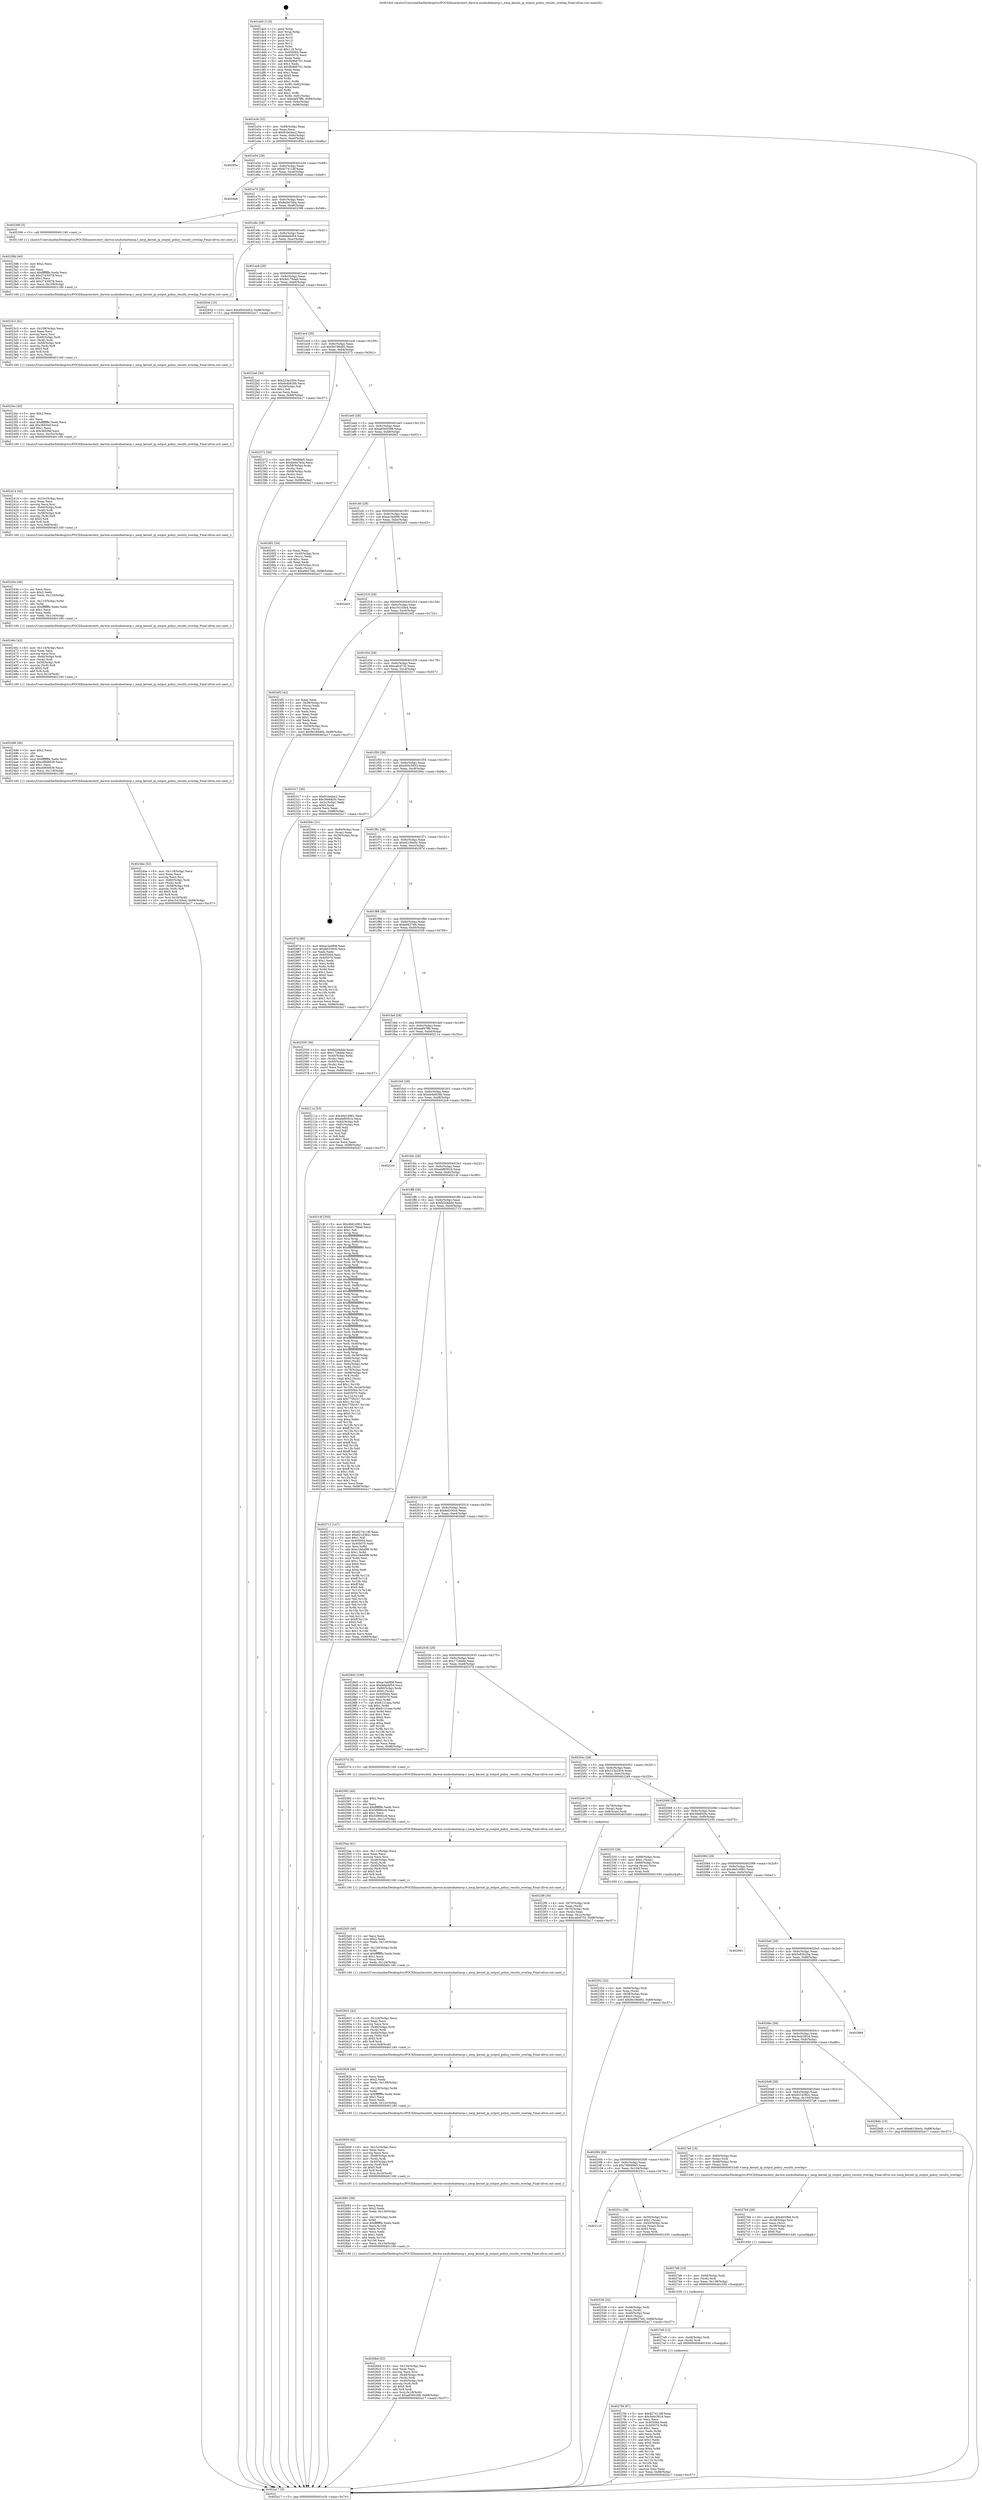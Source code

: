 digraph "0x401dc0" {
  label = "0x401dc0 (/mnt/c/Users/mathe/Desktop/tcc/POCII/binaries/extr_darwin-xnubsdnetnecp.c_necp_kernel_ip_output_policy_results_overlap_Final-ollvm.out::main(0))"
  labelloc = "t"
  node[shape=record]

  Entry [label="",width=0.3,height=0.3,shape=circle,fillcolor=black,style=filled]
  "0x401e34" [label="{
     0x401e34 [32]\l
     | [instrs]\l
     &nbsp;&nbsp;0x401e34 \<+6\>: mov -0x88(%rbp),%eax\l
     &nbsp;&nbsp;0x401e3a \<+2\>: mov %eax,%ecx\l
     &nbsp;&nbsp;0x401e3c \<+6\>: sub $0x81be4ec2,%ecx\l
     &nbsp;&nbsp;0x401e42 \<+6\>: mov %eax,-0x9c(%rbp)\l
     &nbsp;&nbsp;0x401e48 \<+6\>: mov %ecx,-0xa0(%rbp)\l
     &nbsp;&nbsp;0x401e4e \<+6\>: je 000000000040285a \<main+0xa9a\>\l
  }"]
  "0x40285a" [label="{
     0x40285a\l
  }", style=dashed]
  "0x401e54" [label="{
     0x401e54 [28]\l
     | [instrs]\l
     &nbsp;&nbsp;0x401e54 \<+5\>: jmp 0000000000401e59 \<main+0x99\>\l
     &nbsp;&nbsp;0x401e59 \<+6\>: mov -0x9c(%rbp),%eax\l
     &nbsp;&nbsp;0x401e5f \<+5\>: sub $0x8274118f,%eax\l
     &nbsp;&nbsp;0x401e64 \<+6\>: mov %eax,-0xa4(%rbp)\l
     &nbsp;&nbsp;0x401e6a \<+6\>: je 00000000004029a6 \<main+0xbe6\>\l
  }"]
  Exit [label="",width=0.3,height=0.3,shape=circle,fillcolor=black,style=filled,peripheries=2]
  "0x4029a6" [label="{
     0x4029a6\l
  }", style=dashed]
  "0x401e70" [label="{
     0x401e70 [28]\l
     | [instrs]\l
     &nbsp;&nbsp;0x401e70 \<+5\>: jmp 0000000000401e75 \<main+0xb5\>\l
     &nbsp;&nbsp;0x401e75 \<+6\>: mov -0x9c(%rbp),%eax\l
     &nbsp;&nbsp;0x401e7b \<+5\>: sub $0x8a947b0a,%eax\l
     &nbsp;&nbsp;0x401e80 \<+6\>: mov %eax,-0xa8(%rbp)\l
     &nbsp;&nbsp;0x401e86 \<+6\>: je 0000000000402396 \<main+0x5d6\>\l
  }"]
  "0x4027f4" [label="{
     0x4027f4 [87]\l
     | [instrs]\l
     &nbsp;&nbsp;0x4027f4 \<+5\>: mov $0x8274118f,%eax\l
     &nbsp;&nbsp;0x4027f9 \<+5\>: mov $0x5edc3816,%esi\l
     &nbsp;&nbsp;0x4027fe \<+2\>: xor %ecx,%ecx\l
     &nbsp;&nbsp;0x402800 \<+7\>: mov 0x405064,%edx\l
     &nbsp;&nbsp;0x402807 \<+8\>: mov 0x405070,%r8d\l
     &nbsp;&nbsp;0x40280f \<+3\>: sub $0x1,%ecx\l
     &nbsp;&nbsp;0x402812 \<+3\>: mov %edx,%r9d\l
     &nbsp;&nbsp;0x402815 \<+3\>: add %ecx,%r9d\l
     &nbsp;&nbsp;0x402818 \<+4\>: imul %r9d,%edx\l
     &nbsp;&nbsp;0x40281c \<+3\>: and $0x1,%edx\l
     &nbsp;&nbsp;0x40281f \<+3\>: cmp $0x0,%edx\l
     &nbsp;&nbsp;0x402822 \<+4\>: sete %r10b\l
     &nbsp;&nbsp;0x402826 \<+4\>: cmp $0xa,%r8d\l
     &nbsp;&nbsp;0x40282a \<+4\>: setl %r11b\l
     &nbsp;&nbsp;0x40282e \<+3\>: mov %r10b,%bl\l
     &nbsp;&nbsp;0x402831 \<+3\>: and %r11b,%bl\l
     &nbsp;&nbsp;0x402834 \<+3\>: xor %r11b,%r10b\l
     &nbsp;&nbsp;0x402837 \<+3\>: or %r10b,%bl\l
     &nbsp;&nbsp;0x40283a \<+3\>: test $0x1,%bl\l
     &nbsp;&nbsp;0x40283d \<+3\>: cmovne %esi,%eax\l
     &nbsp;&nbsp;0x402840 \<+6\>: mov %eax,-0x88(%rbp)\l
     &nbsp;&nbsp;0x402846 \<+5\>: jmp 0000000000402a17 \<main+0xc57\>\l
  }"]
  "0x402396" [label="{
     0x402396 [5]\l
     | [instrs]\l
     &nbsp;&nbsp;0x402396 \<+5\>: call 0000000000401160 \<next_i\>\l
     | [calls]\l
     &nbsp;&nbsp;0x401160 \{1\} (/mnt/c/Users/mathe/Desktop/tcc/POCII/binaries/extr_darwin-xnubsdnetnecp.c_necp_kernel_ip_output_policy_results_overlap_Final-ollvm.out::next_i)\l
  }"]
  "0x401e8c" [label="{
     0x401e8c [28]\l
     | [instrs]\l
     &nbsp;&nbsp;0x401e8c \<+5\>: jmp 0000000000401e91 \<main+0xd1\>\l
     &nbsp;&nbsp;0x401e91 \<+6\>: mov -0x9c(%rbp),%eax\l
     &nbsp;&nbsp;0x401e97 \<+5\>: sub $0x8dabbf54,%eax\l
     &nbsp;&nbsp;0x401e9c \<+6\>: mov %eax,-0xac(%rbp)\l
     &nbsp;&nbsp;0x401ea2 \<+6\>: je 000000000040293d \<main+0xb7d\>\l
  }"]
  "0x4027e8" [label="{
     0x4027e8 [12]\l
     | [instrs]\l
     &nbsp;&nbsp;0x4027e8 \<+4\>: mov -0x48(%rbp),%rdi\l
     &nbsp;&nbsp;0x4027ec \<+3\>: mov (%rdi),%rdi\l
     &nbsp;&nbsp;0x4027ef \<+5\>: call 0000000000401030 \<free@plt\>\l
     | [calls]\l
     &nbsp;&nbsp;0x401030 \{1\} (unknown)\l
  }"]
  "0x40293d" [label="{
     0x40293d [15]\l
     | [instrs]\l
     &nbsp;&nbsp;0x40293d \<+10\>: movl $0xd50c5d53,-0x88(%rbp)\l
     &nbsp;&nbsp;0x402947 \<+5\>: jmp 0000000000402a17 \<main+0xc57\>\l
  }"]
  "0x401ea8" [label="{
     0x401ea8 [28]\l
     | [instrs]\l
     &nbsp;&nbsp;0x401ea8 \<+5\>: jmp 0000000000401ead \<main+0xed\>\l
     &nbsp;&nbsp;0x401ead \<+6\>: mov -0x9c(%rbp),%eax\l
     &nbsp;&nbsp;0x401eb3 \<+5\>: sub $0x9d179dab,%eax\l
     &nbsp;&nbsp;0x401eb8 \<+6\>: mov %eax,-0xb0(%rbp)\l
     &nbsp;&nbsp;0x401ebe \<+6\>: je 00000000004022ad \<main+0x4ed\>\l
  }"]
  "0x4027d6" [label="{
     0x4027d6 [18]\l
     | [instrs]\l
     &nbsp;&nbsp;0x4027d6 \<+4\>: mov -0x60(%rbp),%rdi\l
     &nbsp;&nbsp;0x4027da \<+3\>: mov (%rdi),%rdi\l
     &nbsp;&nbsp;0x4027dd \<+6\>: mov %eax,-0x138(%rbp)\l
     &nbsp;&nbsp;0x4027e3 \<+5\>: call 0000000000401030 \<free@plt\>\l
     | [calls]\l
     &nbsp;&nbsp;0x401030 \{1\} (unknown)\l
  }"]
  "0x4022ad" [label="{
     0x4022ad [30]\l
     | [instrs]\l
     &nbsp;&nbsp;0x4022ad \<+5\>: mov $0x223a2504,%eax\l
     &nbsp;&nbsp;0x4022b2 \<+5\>: mov $0xeb4b926b,%ecx\l
     &nbsp;&nbsp;0x4022b7 \<+3\>: mov -0x2d(%rbp),%dl\l
     &nbsp;&nbsp;0x4022ba \<+3\>: test $0x1,%dl\l
     &nbsp;&nbsp;0x4022bd \<+3\>: cmovne %ecx,%eax\l
     &nbsp;&nbsp;0x4022c0 \<+6\>: mov %eax,-0x88(%rbp)\l
     &nbsp;&nbsp;0x4022c6 \<+5\>: jmp 0000000000402a17 \<main+0xc57\>\l
  }"]
  "0x401ec4" [label="{
     0x401ec4 [28]\l
     | [instrs]\l
     &nbsp;&nbsp;0x401ec4 \<+5\>: jmp 0000000000401ec9 \<main+0x109\>\l
     &nbsp;&nbsp;0x401ec9 \<+6\>: mov -0x9c(%rbp),%eax\l
     &nbsp;&nbsp;0x401ecf \<+5\>: sub $0x9e186d92,%eax\l
     &nbsp;&nbsp;0x401ed4 \<+6\>: mov %eax,-0xb4(%rbp)\l
     &nbsp;&nbsp;0x401eda \<+6\>: je 0000000000402372 \<main+0x5b2\>\l
  }"]
  "0x4027b9" [label="{
     0x4027b9 [29]\l
     | [instrs]\l
     &nbsp;&nbsp;0x4027b9 \<+10\>: movabs $0x4030b6,%rdi\l
     &nbsp;&nbsp;0x4027c3 \<+4\>: mov -0x38(%rbp),%rsi\l
     &nbsp;&nbsp;0x4027c7 \<+2\>: mov %eax,(%rsi)\l
     &nbsp;&nbsp;0x4027c9 \<+4\>: mov -0x38(%rbp),%rsi\l
     &nbsp;&nbsp;0x4027cd \<+2\>: mov (%rsi),%esi\l
     &nbsp;&nbsp;0x4027cf \<+2\>: mov $0x0,%al\l
     &nbsp;&nbsp;0x4027d1 \<+5\>: call 0000000000401040 \<printf@plt\>\l
     | [calls]\l
     &nbsp;&nbsp;0x401040 \{1\} (unknown)\l
  }"]
  "0x402372" [label="{
     0x402372 [36]\l
     | [instrs]\l
     &nbsp;&nbsp;0x402372 \<+5\>: mov $0x796689e5,%eax\l
     &nbsp;&nbsp;0x402377 \<+5\>: mov $0x8a947b0a,%ecx\l
     &nbsp;&nbsp;0x40237c \<+4\>: mov -0x58(%rbp),%rdx\l
     &nbsp;&nbsp;0x402380 \<+2\>: mov (%rdx),%esi\l
     &nbsp;&nbsp;0x402382 \<+4\>: mov -0x68(%rbp),%rdx\l
     &nbsp;&nbsp;0x402386 \<+2\>: cmp (%rdx),%esi\l
     &nbsp;&nbsp;0x402388 \<+3\>: cmovl %ecx,%eax\l
     &nbsp;&nbsp;0x40238b \<+6\>: mov %eax,-0x88(%rbp)\l
     &nbsp;&nbsp;0x402391 \<+5\>: jmp 0000000000402a17 \<main+0xc57\>\l
  }"]
  "0x401ee0" [label="{
     0x401ee0 [28]\l
     | [instrs]\l
     &nbsp;&nbsp;0x401ee0 \<+5\>: jmp 0000000000401ee5 \<main+0x125\>\l
     &nbsp;&nbsp;0x401ee5 \<+6\>: mov -0x9c(%rbp),%eax\l
     &nbsp;&nbsp;0x401eeb \<+5\>: sub $0xa6560288,%eax\l
     &nbsp;&nbsp;0x401ef0 \<+6\>: mov %eax,-0xb8(%rbp)\l
     &nbsp;&nbsp;0x401ef6 \<+6\>: je 00000000004026f1 \<main+0x931\>\l
  }"]
  "0x4026bd" [label="{
     0x4026bd [52]\l
     | [instrs]\l
     &nbsp;&nbsp;0x4026bd \<+6\>: mov -0x134(%rbp),%ecx\l
     &nbsp;&nbsp;0x4026c3 \<+3\>: imul %eax,%ecx\l
     &nbsp;&nbsp;0x4026c6 \<+3\>: movslq %ecx,%rsi\l
     &nbsp;&nbsp;0x4026c9 \<+4\>: mov -0x48(%rbp),%rdi\l
     &nbsp;&nbsp;0x4026cd \<+3\>: mov (%rdi),%rdi\l
     &nbsp;&nbsp;0x4026d0 \<+4\>: mov -0x40(%rbp),%r8\l
     &nbsp;&nbsp;0x4026d4 \<+3\>: movslq (%r8),%r8\l
     &nbsp;&nbsp;0x4026d7 \<+4\>: shl $0x5,%r8\l
     &nbsp;&nbsp;0x4026db \<+3\>: add %r8,%rdi\l
     &nbsp;&nbsp;0x4026de \<+4\>: mov %rsi,0x18(%rdi)\l
     &nbsp;&nbsp;0x4026e2 \<+10\>: movl $0xa6560288,-0x88(%rbp)\l
     &nbsp;&nbsp;0x4026ec \<+5\>: jmp 0000000000402a17 \<main+0xc57\>\l
  }"]
  "0x4026f1" [label="{
     0x4026f1 [34]\l
     | [instrs]\l
     &nbsp;&nbsp;0x4026f1 \<+2\>: xor %eax,%eax\l
     &nbsp;&nbsp;0x4026f3 \<+4\>: mov -0x40(%rbp),%rcx\l
     &nbsp;&nbsp;0x4026f7 \<+2\>: mov (%rcx),%edx\l
     &nbsp;&nbsp;0x4026f9 \<+3\>: sub $0x1,%eax\l
     &nbsp;&nbsp;0x4026fc \<+2\>: sub %eax,%edx\l
     &nbsp;&nbsp;0x4026fe \<+4\>: mov -0x40(%rbp),%rcx\l
     &nbsp;&nbsp;0x402702 \<+2\>: mov %edx,(%rcx)\l
     &nbsp;&nbsp;0x402704 \<+10\>: movl $0xe6627efc,-0x88(%rbp)\l
     &nbsp;&nbsp;0x40270e \<+5\>: jmp 0000000000402a17 \<main+0xc57\>\l
  }"]
  "0x401efc" [label="{
     0x401efc [28]\l
     | [instrs]\l
     &nbsp;&nbsp;0x401efc \<+5\>: jmp 0000000000401f01 \<main+0x141\>\l
     &nbsp;&nbsp;0x401f01 \<+6\>: mov -0x9c(%rbp),%eax\l
     &nbsp;&nbsp;0x401f07 \<+5\>: sub $0xac3a0f08,%eax\l
     &nbsp;&nbsp;0x401f0c \<+6\>: mov %eax,-0xbc(%rbp)\l
     &nbsp;&nbsp;0x401f12 \<+6\>: je 0000000000402a03 \<main+0xc43\>\l
  }"]
  "0x402683" [label="{
     0x402683 [58]\l
     | [instrs]\l
     &nbsp;&nbsp;0x402683 \<+2\>: xor %ecx,%ecx\l
     &nbsp;&nbsp;0x402685 \<+5\>: mov $0x2,%edx\l
     &nbsp;&nbsp;0x40268a \<+6\>: mov %edx,-0x130(%rbp)\l
     &nbsp;&nbsp;0x402690 \<+1\>: cltd\l
     &nbsp;&nbsp;0x402691 \<+7\>: mov -0x130(%rbp),%r9d\l
     &nbsp;&nbsp;0x402698 \<+3\>: idiv %r9d\l
     &nbsp;&nbsp;0x40269b \<+6\>: imul $0xfffffffe,%edx,%edx\l
     &nbsp;&nbsp;0x4026a1 \<+3\>: mov %ecx,%r10d\l
     &nbsp;&nbsp;0x4026a4 \<+3\>: sub %edx,%r10d\l
     &nbsp;&nbsp;0x4026a7 \<+2\>: mov %ecx,%edx\l
     &nbsp;&nbsp;0x4026a9 \<+3\>: sub $0x1,%edx\l
     &nbsp;&nbsp;0x4026ac \<+3\>: add %edx,%r10d\l
     &nbsp;&nbsp;0x4026af \<+3\>: sub %r10d,%ecx\l
     &nbsp;&nbsp;0x4026b2 \<+6\>: mov %ecx,-0x134(%rbp)\l
     &nbsp;&nbsp;0x4026b8 \<+5\>: call 0000000000401160 \<next_i\>\l
     | [calls]\l
     &nbsp;&nbsp;0x401160 \{1\} (/mnt/c/Users/mathe/Desktop/tcc/POCII/binaries/extr_darwin-xnubsdnetnecp.c_necp_kernel_ip_output_policy_results_overlap_Final-ollvm.out::next_i)\l
  }"]
  "0x402a03" [label="{
     0x402a03\l
  }", style=dashed]
  "0x401f18" [label="{
     0x401f18 [28]\l
     | [instrs]\l
     &nbsp;&nbsp;0x401f18 \<+5\>: jmp 0000000000401f1d \<main+0x15d\>\l
     &nbsp;&nbsp;0x401f1d \<+6\>: mov -0x9c(%rbp),%eax\l
     &nbsp;&nbsp;0x401f23 \<+5\>: sub $0xc54105e4,%eax\l
     &nbsp;&nbsp;0x401f28 \<+6\>: mov %eax,-0xc0(%rbp)\l
     &nbsp;&nbsp;0x401f2e \<+6\>: je 00000000004024f2 \<main+0x732\>\l
  }"]
  "0x402659" [label="{
     0x402659 [42]\l
     | [instrs]\l
     &nbsp;&nbsp;0x402659 \<+6\>: mov -0x12c(%rbp),%ecx\l
     &nbsp;&nbsp;0x40265f \<+3\>: imul %eax,%ecx\l
     &nbsp;&nbsp;0x402662 \<+3\>: movslq %ecx,%rsi\l
     &nbsp;&nbsp;0x402665 \<+4\>: mov -0x48(%rbp),%rdi\l
     &nbsp;&nbsp;0x402669 \<+3\>: mov (%rdi),%rdi\l
     &nbsp;&nbsp;0x40266c \<+4\>: mov -0x40(%rbp),%r8\l
     &nbsp;&nbsp;0x402670 \<+3\>: movslq (%r8),%r8\l
     &nbsp;&nbsp;0x402673 \<+4\>: shl $0x5,%r8\l
     &nbsp;&nbsp;0x402677 \<+3\>: add %r8,%rdi\l
     &nbsp;&nbsp;0x40267a \<+4\>: mov %rsi,0x10(%rdi)\l
     &nbsp;&nbsp;0x40267e \<+5\>: call 0000000000401160 \<next_i\>\l
     | [calls]\l
     &nbsp;&nbsp;0x401160 \{1\} (/mnt/c/Users/mathe/Desktop/tcc/POCII/binaries/extr_darwin-xnubsdnetnecp.c_necp_kernel_ip_output_policy_results_overlap_Final-ollvm.out::next_i)\l
  }"]
  "0x4024f2" [label="{
     0x4024f2 [42]\l
     | [instrs]\l
     &nbsp;&nbsp;0x4024f2 \<+2\>: xor %eax,%eax\l
     &nbsp;&nbsp;0x4024f4 \<+4\>: mov -0x58(%rbp),%rcx\l
     &nbsp;&nbsp;0x4024f8 \<+2\>: mov (%rcx),%edx\l
     &nbsp;&nbsp;0x4024fa \<+2\>: mov %eax,%esi\l
     &nbsp;&nbsp;0x4024fc \<+2\>: sub %edx,%esi\l
     &nbsp;&nbsp;0x4024fe \<+2\>: mov %eax,%edx\l
     &nbsp;&nbsp;0x402500 \<+3\>: sub $0x1,%edx\l
     &nbsp;&nbsp;0x402503 \<+2\>: add %edx,%esi\l
     &nbsp;&nbsp;0x402505 \<+2\>: sub %esi,%eax\l
     &nbsp;&nbsp;0x402507 \<+4\>: mov -0x58(%rbp),%rcx\l
     &nbsp;&nbsp;0x40250b \<+2\>: mov %eax,(%rcx)\l
     &nbsp;&nbsp;0x40250d \<+10\>: movl $0x9e186d92,-0x88(%rbp)\l
     &nbsp;&nbsp;0x402517 \<+5\>: jmp 0000000000402a17 \<main+0xc57\>\l
  }"]
  "0x401f34" [label="{
     0x401f34 [28]\l
     | [instrs]\l
     &nbsp;&nbsp;0x401f34 \<+5\>: jmp 0000000000401f39 \<main+0x179\>\l
     &nbsp;&nbsp;0x401f39 \<+6\>: mov -0x9c(%rbp),%eax\l
     &nbsp;&nbsp;0x401f3f \<+5\>: sub $0xcafcd732,%eax\l
     &nbsp;&nbsp;0x401f44 \<+6\>: mov %eax,-0xc4(%rbp)\l
     &nbsp;&nbsp;0x401f4a \<+6\>: je 0000000000402317 \<main+0x557\>\l
  }"]
  "0x40262b" [label="{
     0x40262b [46]\l
     | [instrs]\l
     &nbsp;&nbsp;0x40262b \<+2\>: xor %ecx,%ecx\l
     &nbsp;&nbsp;0x40262d \<+5\>: mov $0x2,%edx\l
     &nbsp;&nbsp;0x402632 \<+6\>: mov %edx,-0x128(%rbp)\l
     &nbsp;&nbsp;0x402638 \<+1\>: cltd\l
     &nbsp;&nbsp;0x402639 \<+7\>: mov -0x128(%rbp),%r9d\l
     &nbsp;&nbsp;0x402640 \<+3\>: idiv %r9d\l
     &nbsp;&nbsp;0x402643 \<+6\>: imul $0xfffffffe,%edx,%edx\l
     &nbsp;&nbsp;0x402649 \<+3\>: sub $0x1,%ecx\l
     &nbsp;&nbsp;0x40264c \<+2\>: sub %ecx,%edx\l
     &nbsp;&nbsp;0x40264e \<+6\>: mov %edx,-0x12c(%rbp)\l
     &nbsp;&nbsp;0x402654 \<+5\>: call 0000000000401160 \<next_i\>\l
     | [calls]\l
     &nbsp;&nbsp;0x401160 \{1\} (/mnt/c/Users/mathe/Desktop/tcc/POCII/binaries/extr_darwin-xnubsdnetnecp.c_necp_kernel_ip_output_policy_results_overlap_Final-ollvm.out::next_i)\l
  }"]
  "0x402317" [label="{
     0x402317 [30]\l
     | [instrs]\l
     &nbsp;&nbsp;0x402317 \<+5\>: mov $0x81be4ec2,%eax\l
     &nbsp;&nbsp;0x40231c \<+5\>: mov $0x39e682fc,%ecx\l
     &nbsp;&nbsp;0x402321 \<+3\>: mov -0x2c(%rbp),%edx\l
     &nbsp;&nbsp;0x402324 \<+3\>: cmp $0x0,%edx\l
     &nbsp;&nbsp;0x402327 \<+3\>: cmove %ecx,%eax\l
     &nbsp;&nbsp;0x40232a \<+6\>: mov %eax,-0x88(%rbp)\l
     &nbsp;&nbsp;0x402330 \<+5\>: jmp 0000000000402a17 \<main+0xc57\>\l
  }"]
  "0x401f50" [label="{
     0x401f50 [28]\l
     | [instrs]\l
     &nbsp;&nbsp;0x401f50 \<+5\>: jmp 0000000000401f55 \<main+0x195\>\l
     &nbsp;&nbsp;0x401f55 \<+6\>: mov -0x9c(%rbp),%eax\l
     &nbsp;&nbsp;0x401f5b \<+5\>: sub $0xd50c5d53,%eax\l
     &nbsp;&nbsp;0x401f60 \<+6\>: mov %eax,-0xc8(%rbp)\l
     &nbsp;&nbsp;0x401f66 \<+6\>: je 000000000040294c \<main+0xb8c\>\l
  }"]
  "0x402601" [label="{
     0x402601 [42]\l
     | [instrs]\l
     &nbsp;&nbsp;0x402601 \<+6\>: mov -0x124(%rbp),%ecx\l
     &nbsp;&nbsp;0x402607 \<+3\>: imul %eax,%ecx\l
     &nbsp;&nbsp;0x40260a \<+3\>: movslq %ecx,%rsi\l
     &nbsp;&nbsp;0x40260d \<+4\>: mov -0x48(%rbp),%rdi\l
     &nbsp;&nbsp;0x402611 \<+3\>: mov (%rdi),%rdi\l
     &nbsp;&nbsp;0x402614 \<+4\>: mov -0x40(%rbp),%r8\l
     &nbsp;&nbsp;0x402618 \<+3\>: movslq (%r8),%r8\l
     &nbsp;&nbsp;0x40261b \<+4\>: shl $0x5,%r8\l
     &nbsp;&nbsp;0x40261f \<+3\>: add %r8,%rdi\l
     &nbsp;&nbsp;0x402622 \<+4\>: mov %rsi,0x8(%rdi)\l
     &nbsp;&nbsp;0x402626 \<+5\>: call 0000000000401160 \<next_i\>\l
     | [calls]\l
     &nbsp;&nbsp;0x401160 \{1\} (/mnt/c/Users/mathe/Desktop/tcc/POCII/binaries/extr_darwin-xnubsdnetnecp.c_necp_kernel_ip_output_policy_results_overlap_Final-ollvm.out::next_i)\l
  }"]
  "0x40294c" [label="{
     0x40294c [21]\l
     | [instrs]\l
     &nbsp;&nbsp;0x40294c \<+4\>: mov -0x80(%rbp),%rax\l
     &nbsp;&nbsp;0x402950 \<+2\>: mov (%rax),%eax\l
     &nbsp;&nbsp;0x402952 \<+4\>: lea -0x28(%rbp),%rsp\l
     &nbsp;&nbsp;0x402956 \<+1\>: pop %rbx\l
     &nbsp;&nbsp;0x402957 \<+2\>: pop %r12\l
     &nbsp;&nbsp;0x402959 \<+2\>: pop %r13\l
     &nbsp;&nbsp;0x40295b \<+2\>: pop %r14\l
     &nbsp;&nbsp;0x40295d \<+2\>: pop %r15\l
     &nbsp;&nbsp;0x40295f \<+1\>: pop %rbp\l
     &nbsp;&nbsp;0x402960 \<+1\>: ret\l
  }"]
  "0x401f6c" [label="{
     0x401f6c [28]\l
     | [instrs]\l
     &nbsp;&nbsp;0x401f6c \<+5\>: jmp 0000000000401f71 \<main+0x1b1\>\l
     &nbsp;&nbsp;0x401f71 \<+6\>: mov -0x9c(%rbp),%eax\l
     &nbsp;&nbsp;0x401f77 \<+5\>: sub $0xe6156e0c,%eax\l
     &nbsp;&nbsp;0x401f7c \<+6\>: mov %eax,-0xcc(%rbp)\l
     &nbsp;&nbsp;0x401f82 \<+6\>: je 000000000040287d \<main+0xabd\>\l
  }"]
  "0x4025d3" [label="{
     0x4025d3 [46]\l
     | [instrs]\l
     &nbsp;&nbsp;0x4025d3 \<+2\>: xor %ecx,%ecx\l
     &nbsp;&nbsp;0x4025d5 \<+5\>: mov $0x2,%edx\l
     &nbsp;&nbsp;0x4025da \<+6\>: mov %edx,-0x120(%rbp)\l
     &nbsp;&nbsp;0x4025e0 \<+1\>: cltd\l
     &nbsp;&nbsp;0x4025e1 \<+7\>: mov -0x120(%rbp),%r9d\l
     &nbsp;&nbsp;0x4025e8 \<+3\>: idiv %r9d\l
     &nbsp;&nbsp;0x4025eb \<+6\>: imul $0xfffffffe,%edx,%edx\l
     &nbsp;&nbsp;0x4025f1 \<+3\>: sub $0x1,%ecx\l
     &nbsp;&nbsp;0x4025f4 \<+2\>: sub %ecx,%edx\l
     &nbsp;&nbsp;0x4025f6 \<+6\>: mov %edx,-0x124(%rbp)\l
     &nbsp;&nbsp;0x4025fc \<+5\>: call 0000000000401160 \<next_i\>\l
     | [calls]\l
     &nbsp;&nbsp;0x401160 \{1\} (/mnt/c/Users/mathe/Desktop/tcc/POCII/binaries/extr_darwin-xnubsdnetnecp.c_necp_kernel_ip_output_policy_results_overlap_Final-ollvm.out::next_i)\l
  }"]
  "0x40287d" [label="{
     0x40287d [86]\l
     | [instrs]\l
     &nbsp;&nbsp;0x40287d \<+5\>: mov $0xac3a0f08,%eax\l
     &nbsp;&nbsp;0x402882 \<+5\>: mov $0xfe6330c6,%ecx\l
     &nbsp;&nbsp;0x402887 \<+2\>: xor %edx,%edx\l
     &nbsp;&nbsp;0x402889 \<+7\>: mov 0x405064,%esi\l
     &nbsp;&nbsp;0x402890 \<+7\>: mov 0x405070,%edi\l
     &nbsp;&nbsp;0x402897 \<+3\>: sub $0x1,%edx\l
     &nbsp;&nbsp;0x40289a \<+3\>: mov %esi,%r8d\l
     &nbsp;&nbsp;0x40289d \<+3\>: add %edx,%r8d\l
     &nbsp;&nbsp;0x4028a0 \<+4\>: imul %r8d,%esi\l
     &nbsp;&nbsp;0x4028a4 \<+3\>: and $0x1,%esi\l
     &nbsp;&nbsp;0x4028a7 \<+3\>: cmp $0x0,%esi\l
     &nbsp;&nbsp;0x4028aa \<+4\>: sete %r9b\l
     &nbsp;&nbsp;0x4028ae \<+3\>: cmp $0xa,%edi\l
     &nbsp;&nbsp;0x4028b1 \<+4\>: setl %r10b\l
     &nbsp;&nbsp;0x4028b5 \<+3\>: mov %r9b,%r11b\l
     &nbsp;&nbsp;0x4028b8 \<+3\>: and %r10b,%r11b\l
     &nbsp;&nbsp;0x4028bb \<+3\>: xor %r10b,%r9b\l
     &nbsp;&nbsp;0x4028be \<+3\>: or %r9b,%r11b\l
     &nbsp;&nbsp;0x4028c1 \<+4\>: test $0x1,%r11b\l
     &nbsp;&nbsp;0x4028c5 \<+3\>: cmovne %ecx,%eax\l
     &nbsp;&nbsp;0x4028c8 \<+6\>: mov %eax,-0x88(%rbp)\l
     &nbsp;&nbsp;0x4028ce \<+5\>: jmp 0000000000402a17 \<main+0xc57\>\l
  }"]
  "0x401f88" [label="{
     0x401f88 [28]\l
     | [instrs]\l
     &nbsp;&nbsp;0x401f88 \<+5\>: jmp 0000000000401f8d \<main+0x1cd\>\l
     &nbsp;&nbsp;0x401f8d \<+6\>: mov -0x9c(%rbp),%eax\l
     &nbsp;&nbsp;0x401f93 \<+5\>: sub $0xe6627efc,%eax\l
     &nbsp;&nbsp;0x401f98 \<+6\>: mov %eax,-0xd0(%rbp)\l
     &nbsp;&nbsp;0x401f9e \<+6\>: je 0000000000402559 \<main+0x799\>\l
  }"]
  "0x4025aa" [label="{
     0x4025aa [41]\l
     | [instrs]\l
     &nbsp;&nbsp;0x4025aa \<+6\>: mov -0x11c(%rbp),%ecx\l
     &nbsp;&nbsp;0x4025b0 \<+3\>: imul %eax,%ecx\l
     &nbsp;&nbsp;0x4025b3 \<+3\>: movslq %ecx,%rsi\l
     &nbsp;&nbsp;0x4025b6 \<+4\>: mov -0x48(%rbp),%rdi\l
     &nbsp;&nbsp;0x4025ba \<+3\>: mov (%rdi),%rdi\l
     &nbsp;&nbsp;0x4025bd \<+4\>: mov -0x40(%rbp),%r8\l
     &nbsp;&nbsp;0x4025c1 \<+3\>: movslq (%r8),%r8\l
     &nbsp;&nbsp;0x4025c4 \<+4\>: shl $0x5,%r8\l
     &nbsp;&nbsp;0x4025c8 \<+3\>: add %r8,%rdi\l
     &nbsp;&nbsp;0x4025cb \<+3\>: mov %rsi,(%rdi)\l
     &nbsp;&nbsp;0x4025ce \<+5\>: call 0000000000401160 \<next_i\>\l
     | [calls]\l
     &nbsp;&nbsp;0x401160 \{1\} (/mnt/c/Users/mathe/Desktop/tcc/POCII/binaries/extr_darwin-xnubsdnetnecp.c_necp_kernel_ip_output_policy_results_overlap_Final-ollvm.out::next_i)\l
  }"]
  "0x402559" [label="{
     0x402559 [36]\l
     | [instrs]\l
     &nbsp;&nbsp;0x402559 \<+5\>: mov $0xfa2d4ddd,%eax\l
     &nbsp;&nbsp;0x40255e \<+5\>: mov $0x1726ddd,%ecx\l
     &nbsp;&nbsp;0x402563 \<+4\>: mov -0x40(%rbp),%rdx\l
     &nbsp;&nbsp;0x402567 \<+2\>: mov (%rdx),%esi\l
     &nbsp;&nbsp;0x402569 \<+4\>: mov -0x50(%rbp),%rdx\l
     &nbsp;&nbsp;0x40256d \<+2\>: cmp (%rdx),%esi\l
     &nbsp;&nbsp;0x40256f \<+3\>: cmovl %ecx,%eax\l
     &nbsp;&nbsp;0x402572 \<+6\>: mov %eax,-0x88(%rbp)\l
     &nbsp;&nbsp;0x402578 \<+5\>: jmp 0000000000402a17 \<main+0xc57\>\l
  }"]
  "0x401fa4" [label="{
     0x401fa4 [28]\l
     | [instrs]\l
     &nbsp;&nbsp;0x401fa4 \<+5\>: jmp 0000000000401fa9 \<main+0x1e9\>\l
     &nbsp;&nbsp;0x401fa9 \<+6\>: mov -0x9c(%rbp),%eax\l
     &nbsp;&nbsp;0x401faf \<+5\>: sub $0xeaf47ffb,%eax\l
     &nbsp;&nbsp;0x401fb4 \<+6\>: mov %eax,-0xd4(%rbp)\l
     &nbsp;&nbsp;0x401fba \<+6\>: je 000000000040211a \<main+0x35a\>\l
  }"]
  "0x402582" [label="{
     0x402582 [40]\l
     | [instrs]\l
     &nbsp;&nbsp;0x402582 \<+5\>: mov $0x2,%ecx\l
     &nbsp;&nbsp;0x402587 \<+1\>: cltd\l
     &nbsp;&nbsp;0x402588 \<+2\>: idiv %ecx\l
     &nbsp;&nbsp;0x40258a \<+6\>: imul $0xfffffffe,%edx,%ecx\l
     &nbsp;&nbsp;0x402590 \<+6\>: sub $0x5d960ccb,%ecx\l
     &nbsp;&nbsp;0x402596 \<+3\>: add $0x1,%ecx\l
     &nbsp;&nbsp;0x402599 \<+6\>: add $0x5d960ccb,%ecx\l
     &nbsp;&nbsp;0x40259f \<+6\>: mov %ecx,-0x11c(%rbp)\l
     &nbsp;&nbsp;0x4025a5 \<+5\>: call 0000000000401160 \<next_i\>\l
     | [calls]\l
     &nbsp;&nbsp;0x401160 \{1\} (/mnt/c/Users/mathe/Desktop/tcc/POCII/binaries/extr_darwin-xnubsdnetnecp.c_necp_kernel_ip_output_policy_results_overlap_Final-ollvm.out::next_i)\l
  }"]
  "0x40211a" [label="{
     0x40211a [53]\l
     | [instrs]\l
     &nbsp;&nbsp;0x40211a \<+5\>: mov $0x46d1d961,%eax\l
     &nbsp;&nbsp;0x40211f \<+5\>: mov $0xebf8581b,%ecx\l
     &nbsp;&nbsp;0x402124 \<+6\>: mov -0x82(%rbp),%dl\l
     &nbsp;&nbsp;0x40212a \<+7\>: mov -0x81(%rbp),%sil\l
     &nbsp;&nbsp;0x402131 \<+3\>: mov %dl,%dil\l
     &nbsp;&nbsp;0x402134 \<+3\>: and %sil,%dil\l
     &nbsp;&nbsp;0x402137 \<+3\>: xor %sil,%dl\l
     &nbsp;&nbsp;0x40213a \<+3\>: or %dl,%dil\l
     &nbsp;&nbsp;0x40213d \<+4\>: test $0x1,%dil\l
     &nbsp;&nbsp;0x402141 \<+3\>: cmovne %ecx,%eax\l
     &nbsp;&nbsp;0x402144 \<+6\>: mov %eax,-0x88(%rbp)\l
     &nbsp;&nbsp;0x40214a \<+5\>: jmp 0000000000402a17 \<main+0xc57\>\l
  }"]
  "0x401fc0" [label="{
     0x401fc0 [28]\l
     | [instrs]\l
     &nbsp;&nbsp;0x401fc0 \<+5\>: jmp 0000000000401fc5 \<main+0x205\>\l
     &nbsp;&nbsp;0x401fc5 \<+6\>: mov -0x9c(%rbp),%eax\l
     &nbsp;&nbsp;0x401fcb \<+5\>: sub $0xeb4b926b,%eax\l
     &nbsp;&nbsp;0x401fd0 \<+6\>: mov %eax,-0xd8(%rbp)\l
     &nbsp;&nbsp;0x401fd6 \<+6\>: je 00000000004022cb \<main+0x50b\>\l
  }"]
  "0x402a17" [label="{
     0x402a17 [5]\l
     | [instrs]\l
     &nbsp;&nbsp;0x402a17 \<+5\>: jmp 0000000000401e34 \<main+0x74\>\l
  }"]
  "0x401dc0" [label="{
     0x401dc0 [116]\l
     | [instrs]\l
     &nbsp;&nbsp;0x401dc0 \<+1\>: push %rbp\l
     &nbsp;&nbsp;0x401dc1 \<+3\>: mov %rsp,%rbp\l
     &nbsp;&nbsp;0x401dc4 \<+2\>: push %r15\l
     &nbsp;&nbsp;0x401dc6 \<+2\>: push %r14\l
     &nbsp;&nbsp;0x401dc8 \<+2\>: push %r13\l
     &nbsp;&nbsp;0x401dca \<+2\>: push %r12\l
     &nbsp;&nbsp;0x401dcc \<+1\>: push %rbx\l
     &nbsp;&nbsp;0x401dcd \<+7\>: sub $0x118,%rsp\l
     &nbsp;&nbsp;0x401dd4 \<+7\>: mov 0x405064,%eax\l
     &nbsp;&nbsp;0x401ddb \<+7\>: mov 0x405070,%ecx\l
     &nbsp;&nbsp;0x401de2 \<+2\>: mov %eax,%edx\l
     &nbsp;&nbsp;0x401de4 \<+6\>: add $0x9b9b6701,%edx\l
     &nbsp;&nbsp;0x401dea \<+3\>: sub $0x1,%edx\l
     &nbsp;&nbsp;0x401ded \<+6\>: sub $0x9b9b6701,%edx\l
     &nbsp;&nbsp;0x401df3 \<+3\>: imul %edx,%eax\l
     &nbsp;&nbsp;0x401df6 \<+3\>: and $0x1,%eax\l
     &nbsp;&nbsp;0x401df9 \<+3\>: cmp $0x0,%eax\l
     &nbsp;&nbsp;0x401dfc \<+4\>: sete %r8b\l
     &nbsp;&nbsp;0x401e00 \<+4\>: and $0x1,%r8b\l
     &nbsp;&nbsp;0x401e04 \<+7\>: mov %r8b,-0x82(%rbp)\l
     &nbsp;&nbsp;0x401e0b \<+3\>: cmp $0xa,%ecx\l
     &nbsp;&nbsp;0x401e0e \<+4\>: setl %r8b\l
     &nbsp;&nbsp;0x401e12 \<+4\>: and $0x1,%r8b\l
     &nbsp;&nbsp;0x401e16 \<+7\>: mov %r8b,-0x81(%rbp)\l
     &nbsp;&nbsp;0x401e1d \<+10\>: movl $0xeaf47ffb,-0x88(%rbp)\l
     &nbsp;&nbsp;0x401e27 \<+6\>: mov %edi,-0x8c(%rbp)\l
     &nbsp;&nbsp;0x401e2d \<+7\>: mov %rsi,-0x98(%rbp)\l
  }"]
  "0x402539" [label="{
     0x402539 [32]\l
     | [instrs]\l
     &nbsp;&nbsp;0x402539 \<+4\>: mov -0x48(%rbp),%rdi\l
     &nbsp;&nbsp;0x40253d \<+3\>: mov %rax,(%rdi)\l
     &nbsp;&nbsp;0x402540 \<+4\>: mov -0x40(%rbp),%rax\l
     &nbsp;&nbsp;0x402544 \<+6\>: movl $0x0,(%rax)\l
     &nbsp;&nbsp;0x40254a \<+10\>: movl $0xe6627efc,-0x88(%rbp)\l
     &nbsp;&nbsp;0x402554 \<+5\>: jmp 0000000000402a17 \<main+0xc57\>\l
  }"]
  "0x4022cb" [label="{
     0x4022cb\l
  }", style=dashed]
  "0x401fdc" [label="{
     0x401fdc [28]\l
     | [instrs]\l
     &nbsp;&nbsp;0x401fdc \<+5\>: jmp 0000000000401fe1 \<main+0x221\>\l
     &nbsp;&nbsp;0x401fe1 \<+6\>: mov -0x9c(%rbp),%eax\l
     &nbsp;&nbsp;0x401fe7 \<+5\>: sub $0xebf8581b,%eax\l
     &nbsp;&nbsp;0x401fec \<+6\>: mov %eax,-0xdc(%rbp)\l
     &nbsp;&nbsp;0x401ff2 \<+6\>: je 000000000040214f \<main+0x38f\>\l
  }"]
  "0x402110" [label="{
     0x402110\l
  }", style=dashed]
  "0x40214f" [label="{
     0x40214f [350]\l
     | [instrs]\l
     &nbsp;&nbsp;0x40214f \<+5\>: mov $0x46d1d961,%eax\l
     &nbsp;&nbsp;0x402154 \<+5\>: mov $0x9d179dab,%ecx\l
     &nbsp;&nbsp;0x402159 \<+2\>: mov $0x1,%dl\l
     &nbsp;&nbsp;0x40215b \<+3\>: mov %rsp,%rsi\l
     &nbsp;&nbsp;0x40215e \<+4\>: add $0xfffffffffffffff0,%rsi\l
     &nbsp;&nbsp;0x402162 \<+3\>: mov %rsi,%rsp\l
     &nbsp;&nbsp;0x402165 \<+4\>: mov %rsi,-0x80(%rbp)\l
     &nbsp;&nbsp;0x402169 \<+3\>: mov %rsp,%rsi\l
     &nbsp;&nbsp;0x40216c \<+4\>: add $0xfffffffffffffff0,%rsi\l
     &nbsp;&nbsp;0x402170 \<+3\>: mov %rsi,%rsp\l
     &nbsp;&nbsp;0x402173 \<+3\>: mov %rsp,%rdi\l
     &nbsp;&nbsp;0x402176 \<+4\>: add $0xfffffffffffffff0,%rdi\l
     &nbsp;&nbsp;0x40217a \<+3\>: mov %rdi,%rsp\l
     &nbsp;&nbsp;0x40217d \<+4\>: mov %rdi,-0x78(%rbp)\l
     &nbsp;&nbsp;0x402181 \<+3\>: mov %rsp,%rdi\l
     &nbsp;&nbsp;0x402184 \<+4\>: add $0xfffffffffffffff0,%rdi\l
     &nbsp;&nbsp;0x402188 \<+3\>: mov %rdi,%rsp\l
     &nbsp;&nbsp;0x40218b \<+4\>: mov %rdi,-0x70(%rbp)\l
     &nbsp;&nbsp;0x40218f \<+3\>: mov %rsp,%rdi\l
     &nbsp;&nbsp;0x402192 \<+4\>: add $0xfffffffffffffff0,%rdi\l
     &nbsp;&nbsp;0x402196 \<+3\>: mov %rdi,%rsp\l
     &nbsp;&nbsp;0x402199 \<+4\>: mov %rdi,-0x68(%rbp)\l
     &nbsp;&nbsp;0x40219d \<+3\>: mov %rsp,%rdi\l
     &nbsp;&nbsp;0x4021a0 \<+4\>: add $0xfffffffffffffff0,%rdi\l
     &nbsp;&nbsp;0x4021a4 \<+3\>: mov %rdi,%rsp\l
     &nbsp;&nbsp;0x4021a7 \<+4\>: mov %rdi,-0x60(%rbp)\l
     &nbsp;&nbsp;0x4021ab \<+3\>: mov %rsp,%rdi\l
     &nbsp;&nbsp;0x4021ae \<+4\>: add $0xfffffffffffffff0,%rdi\l
     &nbsp;&nbsp;0x4021b2 \<+3\>: mov %rdi,%rsp\l
     &nbsp;&nbsp;0x4021b5 \<+4\>: mov %rdi,-0x58(%rbp)\l
     &nbsp;&nbsp;0x4021b9 \<+3\>: mov %rsp,%rdi\l
     &nbsp;&nbsp;0x4021bc \<+4\>: add $0xfffffffffffffff0,%rdi\l
     &nbsp;&nbsp;0x4021c0 \<+3\>: mov %rdi,%rsp\l
     &nbsp;&nbsp;0x4021c3 \<+4\>: mov %rdi,-0x50(%rbp)\l
     &nbsp;&nbsp;0x4021c7 \<+3\>: mov %rsp,%rdi\l
     &nbsp;&nbsp;0x4021ca \<+4\>: add $0xfffffffffffffff0,%rdi\l
     &nbsp;&nbsp;0x4021ce \<+3\>: mov %rdi,%rsp\l
     &nbsp;&nbsp;0x4021d1 \<+4\>: mov %rdi,-0x48(%rbp)\l
     &nbsp;&nbsp;0x4021d5 \<+3\>: mov %rsp,%rdi\l
     &nbsp;&nbsp;0x4021d8 \<+4\>: add $0xfffffffffffffff0,%rdi\l
     &nbsp;&nbsp;0x4021dc \<+3\>: mov %rdi,%rsp\l
     &nbsp;&nbsp;0x4021df \<+4\>: mov %rdi,-0x40(%rbp)\l
     &nbsp;&nbsp;0x4021e3 \<+3\>: mov %rsp,%rdi\l
     &nbsp;&nbsp;0x4021e6 \<+4\>: add $0xfffffffffffffff0,%rdi\l
     &nbsp;&nbsp;0x4021ea \<+3\>: mov %rdi,%rsp\l
     &nbsp;&nbsp;0x4021ed \<+4\>: mov %rdi,-0x38(%rbp)\l
     &nbsp;&nbsp;0x4021f1 \<+4\>: mov -0x80(%rbp),%rdi\l
     &nbsp;&nbsp;0x4021f5 \<+6\>: movl $0x0,(%rdi)\l
     &nbsp;&nbsp;0x4021fb \<+7\>: mov -0x8c(%rbp),%r8d\l
     &nbsp;&nbsp;0x402202 \<+3\>: mov %r8d,(%rsi)\l
     &nbsp;&nbsp;0x402205 \<+4\>: mov -0x78(%rbp),%rdi\l
     &nbsp;&nbsp;0x402209 \<+7\>: mov -0x98(%rbp),%r9\l
     &nbsp;&nbsp;0x402210 \<+3\>: mov %r9,(%rdi)\l
     &nbsp;&nbsp;0x402213 \<+3\>: cmpl $0x2,(%rsi)\l
     &nbsp;&nbsp;0x402216 \<+4\>: setne %r10b\l
     &nbsp;&nbsp;0x40221a \<+4\>: and $0x1,%r10b\l
     &nbsp;&nbsp;0x40221e \<+4\>: mov %r10b,-0x2d(%rbp)\l
     &nbsp;&nbsp;0x402222 \<+8\>: mov 0x405064,%r11d\l
     &nbsp;&nbsp;0x40222a \<+7\>: mov 0x405070,%ebx\l
     &nbsp;&nbsp;0x402231 \<+3\>: mov %r11d,%r14d\l
     &nbsp;&nbsp;0x402234 \<+7\>: add $0x770b1b7,%r14d\l
     &nbsp;&nbsp;0x40223b \<+4\>: sub $0x1,%r14d\l
     &nbsp;&nbsp;0x40223f \<+7\>: sub $0x770b1b7,%r14d\l
     &nbsp;&nbsp;0x402246 \<+4\>: imul %r14d,%r11d\l
     &nbsp;&nbsp;0x40224a \<+4\>: and $0x1,%r11d\l
     &nbsp;&nbsp;0x40224e \<+4\>: cmp $0x0,%r11d\l
     &nbsp;&nbsp;0x402252 \<+4\>: sete %r10b\l
     &nbsp;&nbsp;0x402256 \<+3\>: cmp $0xa,%ebx\l
     &nbsp;&nbsp;0x402259 \<+4\>: setl %r15b\l
     &nbsp;&nbsp;0x40225d \<+3\>: mov %r10b,%r12b\l
     &nbsp;&nbsp;0x402260 \<+4\>: xor $0xff,%r12b\l
     &nbsp;&nbsp;0x402264 \<+3\>: mov %r15b,%r13b\l
     &nbsp;&nbsp;0x402267 \<+4\>: xor $0xff,%r13b\l
     &nbsp;&nbsp;0x40226b \<+3\>: xor $0x1,%dl\l
     &nbsp;&nbsp;0x40226e \<+3\>: mov %r12b,%sil\l
     &nbsp;&nbsp;0x402271 \<+4\>: and $0xff,%sil\l
     &nbsp;&nbsp;0x402275 \<+3\>: and %dl,%r10b\l
     &nbsp;&nbsp;0x402278 \<+3\>: mov %r13b,%dil\l
     &nbsp;&nbsp;0x40227b \<+4\>: and $0xff,%dil\l
     &nbsp;&nbsp;0x40227f \<+3\>: and %dl,%r15b\l
     &nbsp;&nbsp;0x402282 \<+3\>: or %r10b,%sil\l
     &nbsp;&nbsp;0x402285 \<+3\>: or %r15b,%dil\l
     &nbsp;&nbsp;0x402288 \<+3\>: xor %dil,%sil\l
     &nbsp;&nbsp;0x40228b \<+3\>: or %r13b,%r12b\l
     &nbsp;&nbsp;0x40228e \<+4\>: xor $0xff,%r12b\l
     &nbsp;&nbsp;0x402292 \<+3\>: or $0x1,%dl\l
     &nbsp;&nbsp;0x402295 \<+3\>: and %dl,%r12b\l
     &nbsp;&nbsp;0x402298 \<+3\>: or %r12b,%sil\l
     &nbsp;&nbsp;0x40229b \<+4\>: test $0x1,%sil\l
     &nbsp;&nbsp;0x40229f \<+3\>: cmovne %ecx,%eax\l
     &nbsp;&nbsp;0x4022a2 \<+6\>: mov %eax,-0x88(%rbp)\l
     &nbsp;&nbsp;0x4022a8 \<+5\>: jmp 0000000000402a17 \<main+0xc57\>\l
  }"]
  "0x401ff8" [label="{
     0x401ff8 [28]\l
     | [instrs]\l
     &nbsp;&nbsp;0x401ff8 \<+5\>: jmp 0000000000401ffd \<main+0x23d\>\l
     &nbsp;&nbsp;0x401ffd \<+6\>: mov -0x9c(%rbp),%eax\l
     &nbsp;&nbsp;0x402003 \<+5\>: sub $0xfa2d4ddd,%eax\l
     &nbsp;&nbsp;0x402008 \<+6\>: mov %eax,-0xe0(%rbp)\l
     &nbsp;&nbsp;0x40200e \<+6\>: je 0000000000402713 \<main+0x953\>\l
  }"]
  "0x40251c" [label="{
     0x40251c [29]\l
     | [instrs]\l
     &nbsp;&nbsp;0x40251c \<+4\>: mov -0x50(%rbp),%rax\l
     &nbsp;&nbsp;0x402520 \<+6\>: movl $0x1,(%rax)\l
     &nbsp;&nbsp;0x402526 \<+4\>: mov -0x50(%rbp),%rax\l
     &nbsp;&nbsp;0x40252a \<+3\>: movslq (%rax),%rax\l
     &nbsp;&nbsp;0x40252d \<+4\>: shl $0x5,%rax\l
     &nbsp;&nbsp;0x402531 \<+3\>: mov %rax,%rdi\l
     &nbsp;&nbsp;0x402534 \<+5\>: call 0000000000401050 \<malloc@plt\>\l
     | [calls]\l
     &nbsp;&nbsp;0x401050 \{1\} (unknown)\l
  }"]
  "0x4020f4" [label="{
     0x4020f4 [28]\l
     | [instrs]\l
     &nbsp;&nbsp;0x4020f4 \<+5\>: jmp 00000000004020f9 \<main+0x339\>\l
     &nbsp;&nbsp;0x4020f9 \<+6\>: mov -0x9c(%rbp),%eax\l
     &nbsp;&nbsp;0x4020ff \<+5\>: sub $0x796689e5,%eax\l
     &nbsp;&nbsp;0x402104 \<+6\>: mov %eax,-0x104(%rbp)\l
     &nbsp;&nbsp;0x40210a \<+6\>: je 000000000040251c \<main+0x75c\>\l
  }"]
  "0x402713" [label="{
     0x402713 [147]\l
     | [instrs]\l
     &nbsp;&nbsp;0x402713 \<+5\>: mov $0x8274118f,%eax\l
     &nbsp;&nbsp;0x402718 \<+5\>: mov $0x621d382c,%ecx\l
     &nbsp;&nbsp;0x40271d \<+2\>: mov $0x1,%dl\l
     &nbsp;&nbsp;0x40271f \<+7\>: mov 0x405064,%esi\l
     &nbsp;&nbsp;0x402726 \<+7\>: mov 0x405070,%edi\l
     &nbsp;&nbsp;0x40272d \<+3\>: mov %esi,%r8d\l
     &nbsp;&nbsp;0x402730 \<+7\>: add $0xc1febd98,%r8d\l
     &nbsp;&nbsp;0x402737 \<+4\>: sub $0x1,%r8d\l
     &nbsp;&nbsp;0x40273b \<+7\>: sub $0xc1febd98,%r8d\l
     &nbsp;&nbsp;0x402742 \<+4\>: imul %r8d,%esi\l
     &nbsp;&nbsp;0x402746 \<+3\>: and $0x1,%esi\l
     &nbsp;&nbsp;0x402749 \<+3\>: cmp $0x0,%esi\l
     &nbsp;&nbsp;0x40274c \<+4\>: sete %r9b\l
     &nbsp;&nbsp;0x402750 \<+3\>: cmp $0xa,%edi\l
     &nbsp;&nbsp;0x402753 \<+4\>: setl %r10b\l
     &nbsp;&nbsp;0x402757 \<+3\>: mov %r9b,%r11b\l
     &nbsp;&nbsp;0x40275a \<+4\>: xor $0xff,%r11b\l
     &nbsp;&nbsp;0x40275e \<+3\>: mov %r10b,%bl\l
     &nbsp;&nbsp;0x402761 \<+3\>: xor $0xff,%bl\l
     &nbsp;&nbsp;0x402764 \<+3\>: xor $0x0,%dl\l
     &nbsp;&nbsp;0x402767 \<+3\>: mov %r11b,%r14b\l
     &nbsp;&nbsp;0x40276a \<+4\>: and $0x0,%r14b\l
     &nbsp;&nbsp;0x40276e \<+3\>: and %dl,%r9b\l
     &nbsp;&nbsp;0x402771 \<+3\>: mov %bl,%r15b\l
     &nbsp;&nbsp;0x402774 \<+4\>: and $0x0,%r15b\l
     &nbsp;&nbsp;0x402778 \<+3\>: and %dl,%r10b\l
     &nbsp;&nbsp;0x40277b \<+3\>: or %r9b,%r14b\l
     &nbsp;&nbsp;0x40277e \<+3\>: or %r10b,%r15b\l
     &nbsp;&nbsp;0x402781 \<+3\>: xor %r15b,%r14b\l
     &nbsp;&nbsp;0x402784 \<+3\>: or %bl,%r11b\l
     &nbsp;&nbsp;0x402787 \<+4\>: xor $0xff,%r11b\l
     &nbsp;&nbsp;0x40278b \<+3\>: or $0x0,%dl\l
     &nbsp;&nbsp;0x40278e \<+3\>: and %dl,%r11b\l
     &nbsp;&nbsp;0x402791 \<+3\>: or %r11b,%r14b\l
     &nbsp;&nbsp;0x402794 \<+4\>: test $0x1,%r14b\l
     &nbsp;&nbsp;0x402798 \<+3\>: cmovne %ecx,%eax\l
     &nbsp;&nbsp;0x40279b \<+6\>: mov %eax,-0x88(%rbp)\l
     &nbsp;&nbsp;0x4027a1 \<+5\>: jmp 0000000000402a17 \<main+0xc57\>\l
  }"]
  "0x402014" [label="{
     0x402014 [28]\l
     | [instrs]\l
     &nbsp;&nbsp;0x402014 \<+5\>: jmp 0000000000402019 \<main+0x259\>\l
     &nbsp;&nbsp;0x402019 \<+6\>: mov -0x9c(%rbp),%eax\l
     &nbsp;&nbsp;0x40201f \<+5\>: sub $0xfe6330c6,%eax\l
     &nbsp;&nbsp;0x402024 \<+6\>: mov %eax,-0xe4(%rbp)\l
     &nbsp;&nbsp;0x40202a \<+6\>: je 00000000004028d3 \<main+0xb13\>\l
  }"]
  "0x4027a6" [label="{
     0x4027a6 [19]\l
     | [instrs]\l
     &nbsp;&nbsp;0x4027a6 \<+4\>: mov -0x60(%rbp),%rax\l
     &nbsp;&nbsp;0x4027aa \<+3\>: mov (%rax),%rdi\l
     &nbsp;&nbsp;0x4027ad \<+4\>: mov -0x48(%rbp),%rax\l
     &nbsp;&nbsp;0x4027b1 \<+3\>: mov (%rax),%rsi\l
     &nbsp;&nbsp;0x4027b4 \<+5\>: call 00000000004015d0 \<necp_kernel_ip_output_policy_results_overlap\>\l
     | [calls]\l
     &nbsp;&nbsp;0x4015d0 \{1\} (/mnt/c/Users/mathe/Desktop/tcc/POCII/binaries/extr_darwin-xnubsdnetnecp.c_necp_kernel_ip_output_policy_results_overlap_Final-ollvm.out::necp_kernel_ip_output_policy_results_overlap)\l
  }"]
  "0x4028d3" [label="{
     0x4028d3 [106]\l
     | [instrs]\l
     &nbsp;&nbsp;0x4028d3 \<+5\>: mov $0xac3a0f08,%eax\l
     &nbsp;&nbsp;0x4028d8 \<+5\>: mov $0x8dabbf54,%ecx\l
     &nbsp;&nbsp;0x4028dd \<+4\>: mov -0x80(%rbp),%rdx\l
     &nbsp;&nbsp;0x4028e1 \<+6\>: movl $0x0,(%rdx)\l
     &nbsp;&nbsp;0x4028e7 \<+7\>: mov 0x405064,%esi\l
     &nbsp;&nbsp;0x4028ee \<+7\>: mov 0x405070,%edi\l
     &nbsp;&nbsp;0x4028f5 \<+3\>: mov %esi,%r8d\l
     &nbsp;&nbsp;0x4028f8 \<+7\>: sub $0x6121aea,%r8d\l
     &nbsp;&nbsp;0x4028ff \<+4\>: sub $0x1,%r8d\l
     &nbsp;&nbsp;0x402903 \<+7\>: add $0x6121aea,%r8d\l
     &nbsp;&nbsp;0x40290a \<+4\>: imul %r8d,%esi\l
     &nbsp;&nbsp;0x40290e \<+3\>: and $0x1,%esi\l
     &nbsp;&nbsp;0x402911 \<+3\>: cmp $0x0,%esi\l
     &nbsp;&nbsp;0x402914 \<+4\>: sete %r9b\l
     &nbsp;&nbsp;0x402918 \<+3\>: cmp $0xa,%edi\l
     &nbsp;&nbsp;0x40291b \<+4\>: setl %r10b\l
     &nbsp;&nbsp;0x40291f \<+3\>: mov %r9b,%r11b\l
     &nbsp;&nbsp;0x402922 \<+3\>: and %r10b,%r11b\l
     &nbsp;&nbsp;0x402925 \<+3\>: xor %r10b,%r9b\l
     &nbsp;&nbsp;0x402928 \<+3\>: or %r9b,%r11b\l
     &nbsp;&nbsp;0x40292b \<+4\>: test $0x1,%r11b\l
     &nbsp;&nbsp;0x40292f \<+3\>: cmovne %ecx,%eax\l
     &nbsp;&nbsp;0x402932 \<+6\>: mov %eax,-0x88(%rbp)\l
     &nbsp;&nbsp;0x402938 \<+5\>: jmp 0000000000402a17 \<main+0xc57\>\l
  }"]
  "0x402030" [label="{
     0x402030 [28]\l
     | [instrs]\l
     &nbsp;&nbsp;0x402030 \<+5\>: jmp 0000000000402035 \<main+0x275\>\l
     &nbsp;&nbsp;0x402035 \<+6\>: mov -0x9c(%rbp),%eax\l
     &nbsp;&nbsp;0x40203b \<+5\>: sub $0x1726ddd,%eax\l
     &nbsp;&nbsp;0x402040 \<+6\>: mov %eax,-0xe8(%rbp)\l
     &nbsp;&nbsp;0x402046 \<+6\>: je 000000000040257d \<main+0x7bd\>\l
  }"]
  "0x4020d8" [label="{
     0x4020d8 [28]\l
     | [instrs]\l
     &nbsp;&nbsp;0x4020d8 \<+5\>: jmp 00000000004020dd \<main+0x31d\>\l
     &nbsp;&nbsp;0x4020dd \<+6\>: mov -0x9c(%rbp),%eax\l
     &nbsp;&nbsp;0x4020e3 \<+5\>: sub $0x621d382c,%eax\l
     &nbsp;&nbsp;0x4020e8 \<+6\>: mov %eax,-0x100(%rbp)\l
     &nbsp;&nbsp;0x4020ee \<+6\>: je 00000000004027a6 \<main+0x9e6\>\l
  }"]
  "0x40257d" [label="{
     0x40257d [5]\l
     | [instrs]\l
     &nbsp;&nbsp;0x40257d \<+5\>: call 0000000000401160 \<next_i\>\l
     | [calls]\l
     &nbsp;&nbsp;0x401160 \{1\} (/mnt/c/Users/mathe/Desktop/tcc/POCII/binaries/extr_darwin-xnubsdnetnecp.c_necp_kernel_ip_output_policy_results_overlap_Final-ollvm.out::next_i)\l
  }"]
  "0x40204c" [label="{
     0x40204c [28]\l
     | [instrs]\l
     &nbsp;&nbsp;0x40204c \<+5\>: jmp 0000000000402051 \<main+0x291\>\l
     &nbsp;&nbsp;0x402051 \<+6\>: mov -0x9c(%rbp),%eax\l
     &nbsp;&nbsp;0x402057 \<+5\>: sub $0x223a2504,%eax\l
     &nbsp;&nbsp;0x40205c \<+6\>: mov %eax,-0xec(%rbp)\l
     &nbsp;&nbsp;0x402062 \<+6\>: je 00000000004022e9 \<main+0x529\>\l
  }"]
  "0x40284b" [label="{
     0x40284b [15]\l
     | [instrs]\l
     &nbsp;&nbsp;0x40284b \<+10\>: movl $0xe6156e0c,-0x88(%rbp)\l
     &nbsp;&nbsp;0x402855 \<+5\>: jmp 0000000000402a17 \<main+0xc57\>\l
  }"]
  "0x4022e9" [label="{
     0x4022e9 [16]\l
     | [instrs]\l
     &nbsp;&nbsp;0x4022e9 \<+4\>: mov -0x78(%rbp),%rax\l
     &nbsp;&nbsp;0x4022ed \<+3\>: mov (%rax),%rax\l
     &nbsp;&nbsp;0x4022f0 \<+4\>: mov 0x8(%rax),%rdi\l
     &nbsp;&nbsp;0x4022f4 \<+5\>: call 0000000000401060 \<atoi@plt\>\l
     | [calls]\l
     &nbsp;&nbsp;0x401060 \{1\} (unknown)\l
  }"]
  "0x402068" [label="{
     0x402068 [28]\l
     | [instrs]\l
     &nbsp;&nbsp;0x402068 \<+5\>: jmp 000000000040206d \<main+0x2ad\>\l
     &nbsp;&nbsp;0x40206d \<+6\>: mov -0x9c(%rbp),%eax\l
     &nbsp;&nbsp;0x402073 \<+5\>: sub $0x39e682fc,%eax\l
     &nbsp;&nbsp;0x402078 \<+6\>: mov %eax,-0xf0(%rbp)\l
     &nbsp;&nbsp;0x40207e \<+6\>: je 0000000000402335 \<main+0x575\>\l
  }"]
  "0x4022f9" [label="{
     0x4022f9 [30]\l
     | [instrs]\l
     &nbsp;&nbsp;0x4022f9 \<+4\>: mov -0x70(%rbp),%rdi\l
     &nbsp;&nbsp;0x4022fd \<+2\>: mov %eax,(%rdi)\l
     &nbsp;&nbsp;0x4022ff \<+4\>: mov -0x70(%rbp),%rdi\l
     &nbsp;&nbsp;0x402303 \<+2\>: mov (%rdi),%eax\l
     &nbsp;&nbsp;0x402305 \<+3\>: mov %eax,-0x2c(%rbp)\l
     &nbsp;&nbsp;0x402308 \<+10\>: movl $0xcafcd732,-0x88(%rbp)\l
     &nbsp;&nbsp;0x402312 \<+5\>: jmp 0000000000402a17 \<main+0xc57\>\l
  }"]
  "0x4020bc" [label="{
     0x4020bc [28]\l
     | [instrs]\l
     &nbsp;&nbsp;0x4020bc \<+5\>: jmp 00000000004020c1 \<main+0x301\>\l
     &nbsp;&nbsp;0x4020c1 \<+6\>: mov -0x9c(%rbp),%eax\l
     &nbsp;&nbsp;0x4020c7 \<+5\>: sub $0x5edc3816,%eax\l
     &nbsp;&nbsp;0x4020cc \<+6\>: mov %eax,-0xfc(%rbp)\l
     &nbsp;&nbsp;0x4020d2 \<+6\>: je 000000000040284b \<main+0xa8b\>\l
  }"]
  "0x402335" [label="{
     0x402335 [29]\l
     | [instrs]\l
     &nbsp;&nbsp;0x402335 \<+4\>: mov -0x68(%rbp),%rax\l
     &nbsp;&nbsp;0x402339 \<+6\>: movl $0x1,(%rax)\l
     &nbsp;&nbsp;0x40233f \<+4\>: mov -0x68(%rbp),%rax\l
     &nbsp;&nbsp;0x402343 \<+3\>: movslq (%rax),%rax\l
     &nbsp;&nbsp;0x402346 \<+4\>: shl $0x5,%rax\l
     &nbsp;&nbsp;0x40234a \<+3\>: mov %rax,%rdi\l
     &nbsp;&nbsp;0x40234d \<+5\>: call 0000000000401050 \<malloc@plt\>\l
     | [calls]\l
     &nbsp;&nbsp;0x401050 \{1\} (unknown)\l
  }"]
  "0x402084" [label="{
     0x402084 [28]\l
     | [instrs]\l
     &nbsp;&nbsp;0x402084 \<+5\>: jmp 0000000000402089 \<main+0x2c9\>\l
     &nbsp;&nbsp;0x402089 \<+6\>: mov -0x9c(%rbp),%eax\l
     &nbsp;&nbsp;0x40208f \<+5\>: sub $0x46d1d961,%eax\l
     &nbsp;&nbsp;0x402094 \<+6\>: mov %eax,-0xf4(%rbp)\l
     &nbsp;&nbsp;0x40209a \<+6\>: je 0000000000402961 \<main+0xba1\>\l
  }"]
  "0x402352" [label="{
     0x402352 [32]\l
     | [instrs]\l
     &nbsp;&nbsp;0x402352 \<+4\>: mov -0x60(%rbp),%rdi\l
     &nbsp;&nbsp;0x402356 \<+3\>: mov %rax,(%rdi)\l
     &nbsp;&nbsp;0x402359 \<+4\>: mov -0x58(%rbp),%rax\l
     &nbsp;&nbsp;0x40235d \<+6\>: movl $0x0,(%rax)\l
     &nbsp;&nbsp;0x402363 \<+10\>: movl $0x9e186d92,-0x88(%rbp)\l
     &nbsp;&nbsp;0x40236d \<+5\>: jmp 0000000000402a17 \<main+0xc57\>\l
  }"]
  "0x40239b" [label="{
     0x40239b [40]\l
     | [instrs]\l
     &nbsp;&nbsp;0x40239b \<+5\>: mov $0x2,%ecx\l
     &nbsp;&nbsp;0x4023a0 \<+1\>: cltd\l
     &nbsp;&nbsp;0x4023a1 \<+2\>: idiv %ecx\l
     &nbsp;&nbsp;0x4023a3 \<+6\>: imul $0xfffffffe,%edx,%ecx\l
     &nbsp;&nbsp;0x4023a9 \<+6\>: sub $0x27430f78,%ecx\l
     &nbsp;&nbsp;0x4023af \<+3\>: add $0x1,%ecx\l
     &nbsp;&nbsp;0x4023b2 \<+6\>: add $0x27430f78,%ecx\l
     &nbsp;&nbsp;0x4023b8 \<+6\>: mov %ecx,-0x108(%rbp)\l
     &nbsp;&nbsp;0x4023be \<+5\>: call 0000000000401160 \<next_i\>\l
     | [calls]\l
     &nbsp;&nbsp;0x401160 \{1\} (/mnt/c/Users/mathe/Desktop/tcc/POCII/binaries/extr_darwin-xnubsdnetnecp.c_necp_kernel_ip_output_policy_results_overlap_Final-ollvm.out::next_i)\l
  }"]
  "0x4023c3" [label="{
     0x4023c3 [41]\l
     | [instrs]\l
     &nbsp;&nbsp;0x4023c3 \<+6\>: mov -0x108(%rbp),%ecx\l
     &nbsp;&nbsp;0x4023c9 \<+3\>: imul %eax,%ecx\l
     &nbsp;&nbsp;0x4023cc \<+3\>: movslq %ecx,%rsi\l
     &nbsp;&nbsp;0x4023cf \<+4\>: mov -0x60(%rbp),%rdi\l
     &nbsp;&nbsp;0x4023d3 \<+3\>: mov (%rdi),%rdi\l
     &nbsp;&nbsp;0x4023d6 \<+4\>: mov -0x58(%rbp),%r8\l
     &nbsp;&nbsp;0x4023da \<+3\>: movslq (%r8),%r8\l
     &nbsp;&nbsp;0x4023dd \<+4\>: shl $0x5,%r8\l
     &nbsp;&nbsp;0x4023e1 \<+3\>: add %r8,%rdi\l
     &nbsp;&nbsp;0x4023e4 \<+3\>: mov %rsi,(%rdi)\l
     &nbsp;&nbsp;0x4023e7 \<+5\>: call 0000000000401160 \<next_i\>\l
     | [calls]\l
     &nbsp;&nbsp;0x401160 \{1\} (/mnt/c/Users/mathe/Desktop/tcc/POCII/binaries/extr_darwin-xnubsdnetnecp.c_necp_kernel_ip_output_policy_results_overlap_Final-ollvm.out::next_i)\l
  }"]
  "0x4023ec" [label="{
     0x4023ec [40]\l
     | [instrs]\l
     &nbsp;&nbsp;0x4023ec \<+5\>: mov $0x2,%ecx\l
     &nbsp;&nbsp;0x4023f1 \<+1\>: cltd\l
     &nbsp;&nbsp;0x4023f2 \<+2\>: idiv %ecx\l
     &nbsp;&nbsp;0x4023f4 \<+6\>: imul $0xfffffffe,%edx,%ecx\l
     &nbsp;&nbsp;0x4023fa \<+6\>: add $0x36fc0ef,%ecx\l
     &nbsp;&nbsp;0x402400 \<+3\>: add $0x1,%ecx\l
     &nbsp;&nbsp;0x402403 \<+6\>: sub $0x36fc0ef,%ecx\l
     &nbsp;&nbsp;0x402409 \<+6\>: mov %ecx,-0x10c(%rbp)\l
     &nbsp;&nbsp;0x40240f \<+5\>: call 0000000000401160 \<next_i\>\l
     | [calls]\l
     &nbsp;&nbsp;0x401160 \{1\} (/mnt/c/Users/mathe/Desktop/tcc/POCII/binaries/extr_darwin-xnubsdnetnecp.c_necp_kernel_ip_output_policy_results_overlap_Final-ollvm.out::next_i)\l
  }"]
  "0x402414" [label="{
     0x402414 [42]\l
     | [instrs]\l
     &nbsp;&nbsp;0x402414 \<+6\>: mov -0x10c(%rbp),%ecx\l
     &nbsp;&nbsp;0x40241a \<+3\>: imul %eax,%ecx\l
     &nbsp;&nbsp;0x40241d \<+3\>: movslq %ecx,%rsi\l
     &nbsp;&nbsp;0x402420 \<+4\>: mov -0x60(%rbp),%rdi\l
     &nbsp;&nbsp;0x402424 \<+3\>: mov (%rdi),%rdi\l
     &nbsp;&nbsp;0x402427 \<+4\>: mov -0x58(%rbp),%r8\l
     &nbsp;&nbsp;0x40242b \<+3\>: movslq (%r8),%r8\l
     &nbsp;&nbsp;0x40242e \<+4\>: shl $0x5,%r8\l
     &nbsp;&nbsp;0x402432 \<+3\>: add %r8,%rdi\l
     &nbsp;&nbsp;0x402435 \<+4\>: mov %rsi,0x8(%rdi)\l
     &nbsp;&nbsp;0x402439 \<+5\>: call 0000000000401160 \<next_i\>\l
     | [calls]\l
     &nbsp;&nbsp;0x401160 \{1\} (/mnt/c/Users/mathe/Desktop/tcc/POCII/binaries/extr_darwin-xnubsdnetnecp.c_necp_kernel_ip_output_policy_results_overlap_Final-ollvm.out::next_i)\l
  }"]
  "0x40243e" [label="{
     0x40243e [46]\l
     | [instrs]\l
     &nbsp;&nbsp;0x40243e \<+2\>: xor %ecx,%ecx\l
     &nbsp;&nbsp;0x402440 \<+5\>: mov $0x2,%edx\l
     &nbsp;&nbsp;0x402445 \<+6\>: mov %edx,-0x110(%rbp)\l
     &nbsp;&nbsp;0x40244b \<+1\>: cltd\l
     &nbsp;&nbsp;0x40244c \<+7\>: mov -0x110(%rbp),%r9d\l
     &nbsp;&nbsp;0x402453 \<+3\>: idiv %r9d\l
     &nbsp;&nbsp;0x402456 \<+6\>: imul $0xfffffffe,%edx,%edx\l
     &nbsp;&nbsp;0x40245c \<+3\>: sub $0x1,%ecx\l
     &nbsp;&nbsp;0x40245f \<+2\>: sub %ecx,%edx\l
     &nbsp;&nbsp;0x402461 \<+6\>: mov %edx,-0x114(%rbp)\l
     &nbsp;&nbsp;0x402467 \<+5\>: call 0000000000401160 \<next_i\>\l
     | [calls]\l
     &nbsp;&nbsp;0x401160 \{1\} (/mnt/c/Users/mathe/Desktop/tcc/POCII/binaries/extr_darwin-xnubsdnetnecp.c_necp_kernel_ip_output_policy_results_overlap_Final-ollvm.out::next_i)\l
  }"]
  "0x40246c" [label="{
     0x40246c [42]\l
     | [instrs]\l
     &nbsp;&nbsp;0x40246c \<+6\>: mov -0x114(%rbp),%ecx\l
     &nbsp;&nbsp;0x402472 \<+3\>: imul %eax,%ecx\l
     &nbsp;&nbsp;0x402475 \<+3\>: movslq %ecx,%rsi\l
     &nbsp;&nbsp;0x402478 \<+4\>: mov -0x60(%rbp),%rdi\l
     &nbsp;&nbsp;0x40247c \<+3\>: mov (%rdi),%rdi\l
     &nbsp;&nbsp;0x40247f \<+4\>: mov -0x58(%rbp),%r8\l
     &nbsp;&nbsp;0x402483 \<+3\>: movslq (%r8),%r8\l
     &nbsp;&nbsp;0x402486 \<+4\>: shl $0x5,%r8\l
     &nbsp;&nbsp;0x40248a \<+3\>: add %r8,%rdi\l
     &nbsp;&nbsp;0x40248d \<+4\>: mov %rsi,0x10(%rdi)\l
     &nbsp;&nbsp;0x402491 \<+5\>: call 0000000000401160 \<next_i\>\l
     | [calls]\l
     &nbsp;&nbsp;0x401160 \{1\} (/mnt/c/Users/mathe/Desktop/tcc/POCII/binaries/extr_darwin-xnubsdnetnecp.c_necp_kernel_ip_output_policy_results_overlap_Final-ollvm.out::next_i)\l
  }"]
  "0x402496" [label="{
     0x402496 [40]\l
     | [instrs]\l
     &nbsp;&nbsp;0x402496 \<+5\>: mov $0x2,%ecx\l
     &nbsp;&nbsp;0x40249b \<+1\>: cltd\l
     &nbsp;&nbsp;0x40249c \<+2\>: idiv %ecx\l
     &nbsp;&nbsp;0x40249e \<+6\>: imul $0xfffffffe,%edx,%ecx\l
     &nbsp;&nbsp;0x4024a4 \<+6\>: add $0xc6806639,%ecx\l
     &nbsp;&nbsp;0x4024aa \<+3\>: add $0x1,%ecx\l
     &nbsp;&nbsp;0x4024ad \<+6\>: sub $0xc6806639,%ecx\l
     &nbsp;&nbsp;0x4024b3 \<+6\>: mov %ecx,-0x118(%rbp)\l
     &nbsp;&nbsp;0x4024b9 \<+5\>: call 0000000000401160 \<next_i\>\l
     | [calls]\l
     &nbsp;&nbsp;0x401160 \{1\} (/mnt/c/Users/mathe/Desktop/tcc/POCII/binaries/extr_darwin-xnubsdnetnecp.c_necp_kernel_ip_output_policy_results_overlap_Final-ollvm.out::next_i)\l
  }"]
  "0x4024be" [label="{
     0x4024be [52]\l
     | [instrs]\l
     &nbsp;&nbsp;0x4024be \<+6\>: mov -0x118(%rbp),%ecx\l
     &nbsp;&nbsp;0x4024c4 \<+3\>: imul %eax,%ecx\l
     &nbsp;&nbsp;0x4024c7 \<+3\>: movslq %ecx,%rsi\l
     &nbsp;&nbsp;0x4024ca \<+4\>: mov -0x60(%rbp),%rdi\l
     &nbsp;&nbsp;0x4024ce \<+3\>: mov (%rdi),%rdi\l
     &nbsp;&nbsp;0x4024d1 \<+4\>: mov -0x58(%rbp),%r8\l
     &nbsp;&nbsp;0x4024d5 \<+3\>: movslq (%r8),%r8\l
     &nbsp;&nbsp;0x4024d8 \<+4\>: shl $0x5,%r8\l
     &nbsp;&nbsp;0x4024dc \<+3\>: add %r8,%rdi\l
     &nbsp;&nbsp;0x4024df \<+4\>: mov %rsi,0x18(%rdi)\l
     &nbsp;&nbsp;0x4024e3 \<+10\>: movl $0xc54105e4,-0x88(%rbp)\l
     &nbsp;&nbsp;0x4024ed \<+5\>: jmp 0000000000402a17 \<main+0xc57\>\l
  }"]
  "0x402869" [label="{
     0x402869\l
  }", style=dashed]
  "0x402961" [label="{
     0x402961\l
  }", style=dashed]
  "0x4020a0" [label="{
     0x4020a0 [28]\l
     | [instrs]\l
     &nbsp;&nbsp;0x4020a0 \<+5\>: jmp 00000000004020a5 \<main+0x2e5\>\l
     &nbsp;&nbsp;0x4020a5 \<+6\>: mov -0x9c(%rbp),%eax\l
     &nbsp;&nbsp;0x4020ab \<+5\>: sub $0x5e83b20a,%eax\l
     &nbsp;&nbsp;0x4020b0 \<+6\>: mov %eax,-0xf8(%rbp)\l
     &nbsp;&nbsp;0x4020b6 \<+6\>: je 0000000000402869 \<main+0xaa9\>\l
  }"]
  Entry -> "0x401dc0" [label=" 1"]
  "0x401e34" -> "0x40285a" [label=" 0"]
  "0x401e34" -> "0x401e54" [label=" 22"]
  "0x40294c" -> Exit [label=" 1"]
  "0x401e54" -> "0x4029a6" [label=" 0"]
  "0x401e54" -> "0x401e70" [label=" 22"]
  "0x40293d" -> "0x402a17" [label=" 1"]
  "0x401e70" -> "0x402396" [label=" 1"]
  "0x401e70" -> "0x401e8c" [label=" 21"]
  "0x4028d3" -> "0x402a17" [label=" 1"]
  "0x401e8c" -> "0x40293d" [label=" 1"]
  "0x401e8c" -> "0x401ea8" [label=" 20"]
  "0x40287d" -> "0x402a17" [label=" 1"]
  "0x401ea8" -> "0x4022ad" [label=" 1"]
  "0x401ea8" -> "0x401ec4" [label=" 19"]
  "0x40284b" -> "0x402a17" [label=" 1"]
  "0x401ec4" -> "0x402372" [label=" 2"]
  "0x401ec4" -> "0x401ee0" [label=" 17"]
  "0x4027f4" -> "0x402a17" [label=" 1"]
  "0x401ee0" -> "0x4026f1" [label=" 1"]
  "0x401ee0" -> "0x401efc" [label=" 16"]
  "0x4027e8" -> "0x4027f4" [label=" 1"]
  "0x401efc" -> "0x402a03" [label=" 0"]
  "0x401efc" -> "0x401f18" [label=" 16"]
  "0x4027d6" -> "0x4027e8" [label=" 1"]
  "0x401f18" -> "0x4024f2" [label=" 1"]
  "0x401f18" -> "0x401f34" [label=" 15"]
  "0x4027b9" -> "0x4027d6" [label=" 1"]
  "0x401f34" -> "0x402317" [label=" 1"]
  "0x401f34" -> "0x401f50" [label=" 14"]
  "0x4027a6" -> "0x4027b9" [label=" 1"]
  "0x401f50" -> "0x40294c" [label=" 1"]
  "0x401f50" -> "0x401f6c" [label=" 13"]
  "0x402713" -> "0x402a17" [label=" 1"]
  "0x401f6c" -> "0x40287d" [label=" 1"]
  "0x401f6c" -> "0x401f88" [label=" 12"]
  "0x4026f1" -> "0x402a17" [label=" 1"]
  "0x401f88" -> "0x402559" [label=" 2"]
  "0x401f88" -> "0x401fa4" [label=" 10"]
  "0x4026bd" -> "0x402a17" [label=" 1"]
  "0x401fa4" -> "0x40211a" [label=" 1"]
  "0x401fa4" -> "0x401fc0" [label=" 9"]
  "0x40211a" -> "0x402a17" [label=" 1"]
  "0x401dc0" -> "0x401e34" [label=" 1"]
  "0x402a17" -> "0x401e34" [label=" 21"]
  "0x402683" -> "0x4026bd" [label=" 1"]
  "0x401fc0" -> "0x4022cb" [label=" 0"]
  "0x401fc0" -> "0x401fdc" [label=" 9"]
  "0x402659" -> "0x402683" [label=" 1"]
  "0x401fdc" -> "0x40214f" [label=" 1"]
  "0x401fdc" -> "0x401ff8" [label=" 8"]
  "0x40262b" -> "0x402659" [label=" 1"]
  "0x40214f" -> "0x402a17" [label=" 1"]
  "0x4022ad" -> "0x402a17" [label=" 1"]
  "0x402601" -> "0x40262b" [label=" 1"]
  "0x401ff8" -> "0x402713" [label=" 1"]
  "0x401ff8" -> "0x402014" [label=" 7"]
  "0x4025aa" -> "0x4025d3" [label=" 1"]
  "0x402014" -> "0x4028d3" [label=" 1"]
  "0x402014" -> "0x402030" [label=" 6"]
  "0x402582" -> "0x4025aa" [label=" 1"]
  "0x402030" -> "0x40257d" [label=" 1"]
  "0x402030" -> "0x40204c" [label=" 5"]
  "0x402559" -> "0x402a17" [label=" 2"]
  "0x40204c" -> "0x4022e9" [label=" 1"]
  "0x40204c" -> "0x402068" [label=" 4"]
  "0x4022e9" -> "0x4022f9" [label=" 1"]
  "0x4022f9" -> "0x402a17" [label=" 1"]
  "0x402317" -> "0x402a17" [label=" 1"]
  "0x402539" -> "0x402a17" [label=" 1"]
  "0x402068" -> "0x402335" [label=" 1"]
  "0x402068" -> "0x402084" [label=" 3"]
  "0x402335" -> "0x402352" [label=" 1"]
  "0x402352" -> "0x402a17" [label=" 1"]
  "0x402372" -> "0x402a17" [label=" 2"]
  "0x402396" -> "0x40239b" [label=" 1"]
  "0x40239b" -> "0x4023c3" [label=" 1"]
  "0x4023c3" -> "0x4023ec" [label=" 1"]
  "0x4023ec" -> "0x402414" [label=" 1"]
  "0x402414" -> "0x40243e" [label=" 1"]
  "0x40243e" -> "0x40246c" [label=" 1"]
  "0x40246c" -> "0x402496" [label=" 1"]
  "0x402496" -> "0x4024be" [label=" 1"]
  "0x4024be" -> "0x402a17" [label=" 1"]
  "0x4024f2" -> "0x402a17" [label=" 1"]
  "0x4020f4" -> "0x402110" [label=" 0"]
  "0x402084" -> "0x402961" [label=" 0"]
  "0x402084" -> "0x4020a0" [label=" 3"]
  "0x4020f4" -> "0x40251c" [label=" 1"]
  "0x4020a0" -> "0x402869" [label=" 0"]
  "0x4020a0" -> "0x4020bc" [label=" 3"]
  "0x40251c" -> "0x402539" [label=" 1"]
  "0x4020bc" -> "0x40284b" [label=" 1"]
  "0x4020bc" -> "0x4020d8" [label=" 2"]
  "0x40257d" -> "0x402582" [label=" 1"]
  "0x4020d8" -> "0x4027a6" [label=" 1"]
  "0x4020d8" -> "0x4020f4" [label=" 1"]
  "0x4025d3" -> "0x402601" [label=" 1"]
}
